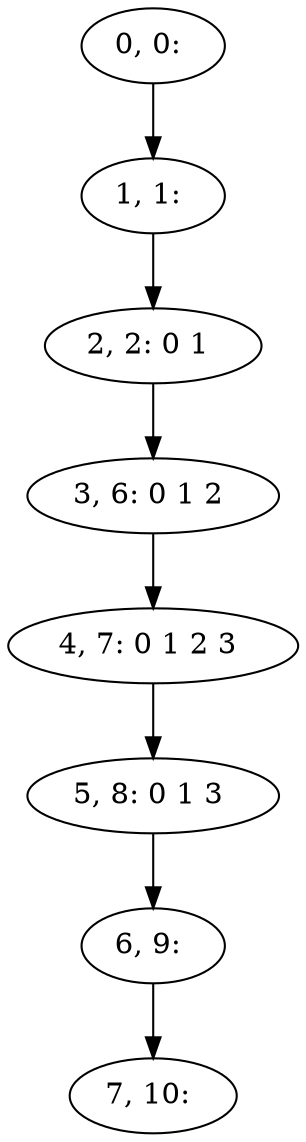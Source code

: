 digraph G {
0[label="0, 0: "];
1[label="1, 1: "];
2[label="2, 2: 0 1 "];
3[label="3, 6: 0 1 2 "];
4[label="4, 7: 0 1 2 3 "];
5[label="5, 8: 0 1 3 "];
6[label="6, 9: "];
7[label="7, 10: "];
0->1 ;
1->2 ;
2->3 ;
3->4 ;
4->5 ;
5->6 ;
6->7 ;
}
